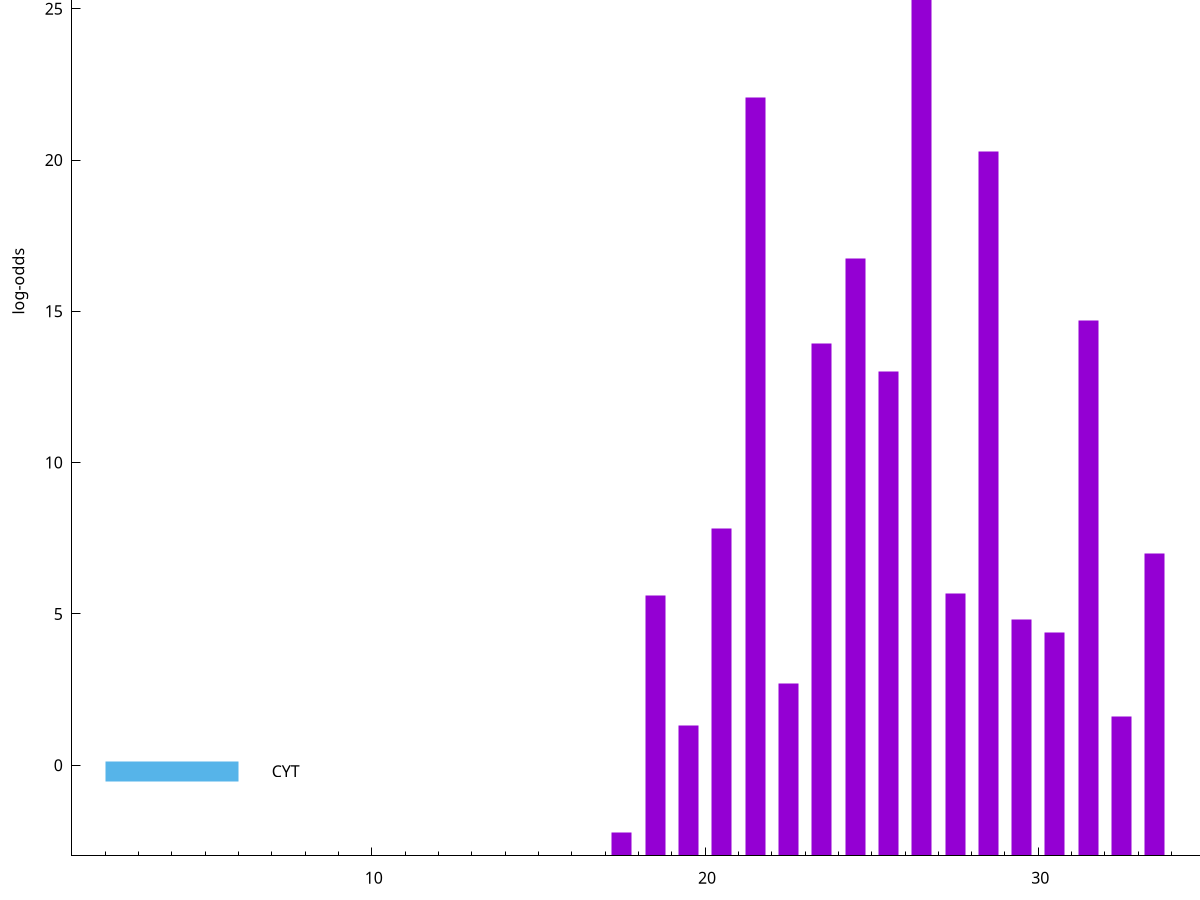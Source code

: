 set title "LipoP predictions for SRR4017925.gff"
set size 2., 1.4
set xrange [1:70] 
set mxtics 10
set yrange [-3:35]
set y2range [0:38]
set ylabel "log-odds"
set term postscript eps color solid "Helvetica" 30
set output "SRR4017925.gff60.eps"
set arrow from 2,29.4326 to 6,29.4326 nohead lt 1 lw 20
set label "SpI" at 7,29.4326
set arrow from 2,-0.200913 to 6,-0.200913 nohead lt 3 lw 20
set label "CYT" at 7,-0.200913
set arrow from 2,29.4326 to 6,29.4326 nohead lt 1 lw 20
set label "SpI" at 7,29.4326
# NOTE: The scores below are the log-odds scores with the threshold
# NOTE: subtracted (a hack to make gnuplot make the histogram all
# NOTE: look nice).
plot "-" axes x1y2 title "" with impulses lt 1 lw 20
26.500000 32.421000
21.500000 25.063600
28.500000 23.272800
24.500000 19.738200
31.500000 17.682200
23.500000 16.937500
25.500000 15.995600
20.500000 10.838270
33.500000 9.985610
27.500000 8.681530
18.500000 8.603870
29.500000 7.805010
30.500000 7.394320
22.500000 5.689920
32.500000 4.622150
19.500000 4.299460
35.500000 2.030947
17.500000 0.760120
e
exit
